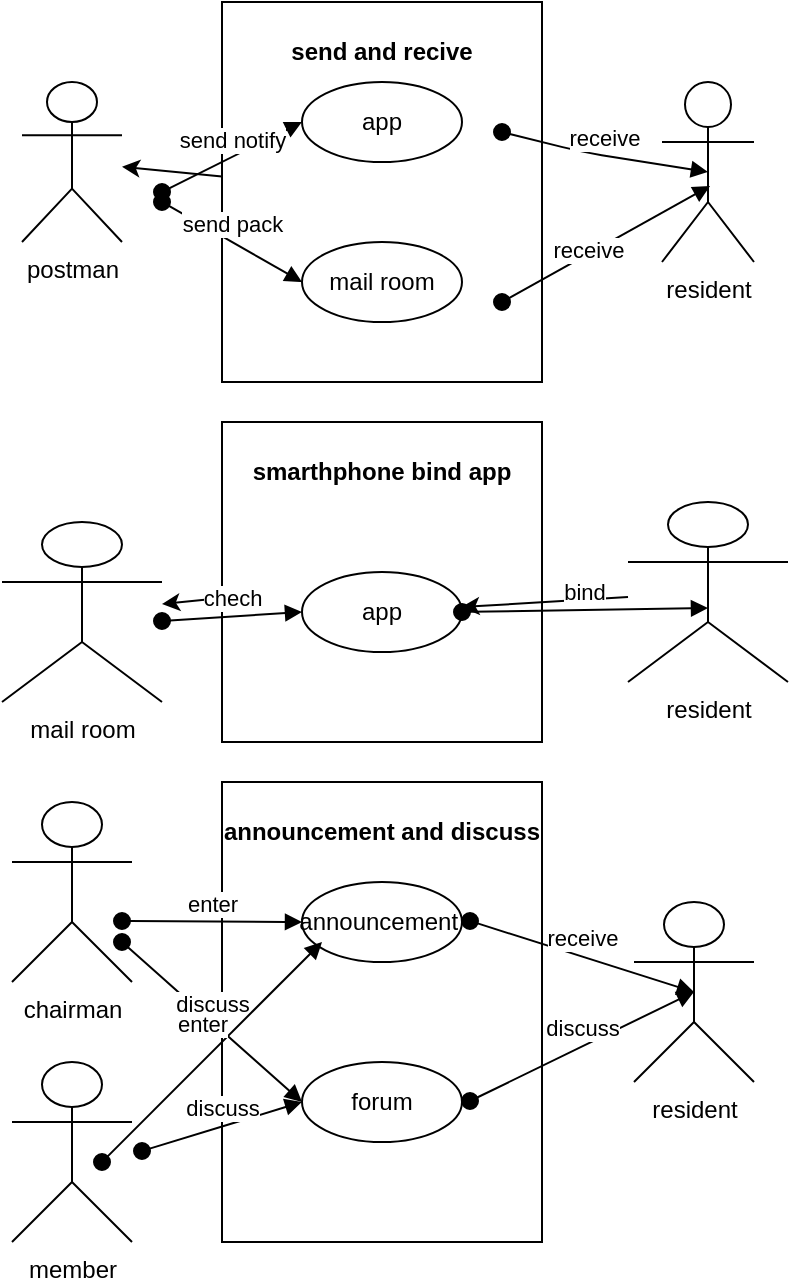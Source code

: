 <mxfile>
    <diagram id="BchvI7WIYb1rJNrYavdt" name="第1頁">
        <mxGraphModel dx="1130" dy="792" grid="1" gridSize="10" guides="1" tooltips="1" connect="1" arrows="1" fold="1" page="1" pageScale="1" pageWidth="827" pageHeight="1169" math="0" shadow="0">
            <root>
                <mxCell id="0"/>
                <mxCell id="1" parent="0"/>
                <mxCell id="21" value="" style="edgeStyle=none;html=1;" edge="1" parent="1" source="2" target="3">
                    <mxGeometry relative="1" as="geometry"/>
                </mxCell>
                <mxCell id="2" value="&lt;p style=&quot;margin:0px;margin-top:4px;text-align:center;&quot;&gt;&lt;br&gt;&lt;b&gt;send and recive&lt;/b&gt;&lt;/p&gt;&lt;p style=&quot;margin:0px;margin-top:4px;text-align:center;&quot;&gt;&lt;b&gt;&lt;br&gt;&lt;/b&gt;&lt;/p&gt;" style="verticalAlign=top;align=left;overflow=fill;fontSize=12;fontFamily=Helvetica;html=1;" vertex="1" parent="1">
                    <mxGeometry x="230" y="70" width="160" height="190" as="geometry"/>
                </mxCell>
                <mxCell id="3" value="postman" style="shape=umlActor;verticalLabelPosition=bottom;verticalAlign=top;html=1;" vertex="1" parent="1">
                    <mxGeometry x="130" y="110" width="50" height="80" as="geometry"/>
                </mxCell>
                <mxCell id="4" value="resident" style="shape=umlActor;verticalLabelPosition=bottom;verticalAlign=top;html=1;" vertex="1" parent="1">
                    <mxGeometry x="450" y="110" width="46" height="90" as="geometry"/>
                </mxCell>
                <mxCell id="6" value="app" style="ellipse;whiteSpace=wrap;html=1;" vertex="1" parent="1">
                    <mxGeometry x="270" y="110" width="80" height="40" as="geometry"/>
                </mxCell>
                <mxCell id="7" value="mail room" style="ellipse;whiteSpace=wrap;html=1;" vertex="1" parent="1">
                    <mxGeometry x="270" y="190" width="80" height="40" as="geometry"/>
                </mxCell>
                <mxCell id="8" value="send notify" style="html=1;verticalAlign=bottom;startArrow=oval;startFill=1;endArrow=block;startSize=8;entryX=0;entryY=0.5;entryDx=0;entryDy=0;" edge="1" parent="1" target="6">
                    <mxGeometry width="60" relative="1" as="geometry">
                        <mxPoint x="200" y="165" as="sourcePoint"/>
                        <mxPoint x="260" y="135" as="targetPoint"/>
                    </mxGeometry>
                </mxCell>
                <mxCell id="11" value="send pack" style="html=1;verticalAlign=bottom;startArrow=oval;startFill=1;endArrow=block;startSize=8;" edge="1" parent="1">
                    <mxGeometry width="60" relative="1" as="geometry">
                        <mxPoint x="200" y="170" as="sourcePoint"/>
                        <mxPoint x="270" y="210" as="targetPoint"/>
                    </mxGeometry>
                </mxCell>
                <mxCell id="12" value="receive" style="html=1;verticalAlign=bottom;startArrow=oval;startFill=1;endArrow=block;startSize=8;entryX=0.5;entryY=0.5;entryDx=0;entryDy=0;entryPerimeter=0;" edge="1" parent="1" target="4">
                    <mxGeometry width="60" relative="1" as="geometry">
                        <mxPoint x="370" y="135" as="sourcePoint"/>
                        <mxPoint x="430" y="165" as="targetPoint"/>
                        <Array as="points">
                            <mxPoint x="410" y="145"/>
                        </Array>
                    </mxGeometry>
                </mxCell>
                <mxCell id="13" value="receive" style="html=1;verticalAlign=bottom;startArrow=oval;startFill=1;endArrow=block;startSize=8;entryX=0.522;entryY=0.578;entryDx=0;entryDy=0;entryPerimeter=0;" edge="1" parent="1" target="4">
                    <mxGeometry x="-0.231" y="-6" width="60" relative="1" as="geometry">
                        <mxPoint x="370" y="220" as="sourcePoint"/>
                        <mxPoint x="440" y="180" as="targetPoint"/>
                        <mxPoint as="offset"/>
                    </mxGeometry>
                </mxCell>
                <mxCell id="19" value="" style="edgeStyle=none;html=1;" edge="1" parent="1" source="14" target="15">
                    <mxGeometry relative="1" as="geometry"/>
                </mxCell>
                <mxCell id="14" value="&lt;p style=&quot;margin:0px;margin-top:4px;text-align:center;&quot;&gt;&lt;br&gt;&lt;b&gt;smarthphone bind app&lt;/b&gt;&lt;/p&gt;" style="verticalAlign=top;align=left;overflow=fill;fontSize=12;fontFamily=Helvetica;html=1;" vertex="1" parent="1">
                    <mxGeometry x="230" y="280" width="160" height="160" as="geometry"/>
                </mxCell>
                <mxCell id="15" value="mail room" style="shape=umlActor;verticalLabelPosition=bottom;verticalAlign=top;html=1;" vertex="1" parent="1">
                    <mxGeometry x="120" y="330" width="80" height="90" as="geometry"/>
                </mxCell>
                <mxCell id="58" value="" style="edgeStyle=none;html=1;" edge="1" parent="1" source="16" target="17">
                    <mxGeometry relative="1" as="geometry"/>
                </mxCell>
                <mxCell id="16" value="resident" style="shape=umlActor;verticalLabelPosition=bottom;verticalAlign=top;html=1;" vertex="1" parent="1">
                    <mxGeometry x="433" y="320" width="80" height="90" as="geometry"/>
                </mxCell>
                <mxCell id="17" value="app" style="ellipse;whiteSpace=wrap;html=1;" vertex="1" parent="1">
                    <mxGeometry x="270" y="355" width="80" height="40" as="geometry"/>
                </mxCell>
                <mxCell id="18" value="chech" style="html=1;verticalAlign=bottom;startArrow=oval;startFill=1;endArrow=block;startSize=8;entryX=0;entryY=0.5;entryDx=0;entryDy=0;" edge="1" parent="1" target="17">
                    <mxGeometry width="60" relative="1" as="geometry">
                        <mxPoint x="200" y="379.5" as="sourcePoint"/>
                        <mxPoint x="260" y="379.5" as="targetPoint"/>
                    </mxGeometry>
                </mxCell>
                <mxCell id="20" value="bind" style="html=1;verticalAlign=bottom;startArrow=oval;startFill=1;endArrow=block;startSize=8;exitX=1;exitY=0.5;exitDx=0;exitDy=0;entryX=0.5;entryY=0.589;entryDx=0;entryDy=0;entryPerimeter=0;" edge="1" parent="1" source="17" target="16">
                    <mxGeometry width="60" relative="1" as="geometry">
                        <mxPoint x="370" y="379.5" as="sourcePoint"/>
                        <mxPoint x="430" y="379.5" as="targetPoint"/>
                    </mxGeometry>
                </mxCell>
                <mxCell id="22" value="&lt;p style=&quot;margin:0px;margin-top:4px;text-align:center;&quot;&gt;&lt;br&gt;&lt;b&gt;announcement and discuss&lt;/b&gt;&lt;/p&gt;" style="verticalAlign=top;align=left;overflow=fill;fontSize=12;fontFamily=Helvetica;html=1;" vertex="1" parent="1">
                    <mxGeometry x="230" y="460" width="160" height="230" as="geometry"/>
                </mxCell>
                <mxCell id="23" value="chairman" style="shape=umlActor;verticalLabelPosition=bottom;verticalAlign=top;html=1;" vertex="1" parent="1">
                    <mxGeometry x="125" y="470" width="60" height="90" as="geometry"/>
                </mxCell>
                <mxCell id="24" value="member" style="shape=umlActor;verticalLabelPosition=bottom;verticalAlign=top;html=1;" vertex="1" parent="1">
                    <mxGeometry x="125" y="600" width="60" height="90" as="geometry"/>
                </mxCell>
                <mxCell id="25" value="resident" style="shape=umlActor;verticalLabelPosition=bottom;verticalAlign=top;html=1;" vertex="1" parent="1">
                    <mxGeometry x="436" y="520" width="60" height="90" as="geometry"/>
                </mxCell>
                <mxCell id="27" value="announcement&amp;nbsp;" style="ellipse;whiteSpace=wrap;html=1;" vertex="1" parent="1">
                    <mxGeometry x="270" y="510" width="80" height="40" as="geometry"/>
                </mxCell>
                <mxCell id="29" value="forum" style="ellipse;whiteSpace=wrap;html=1;" vertex="1" parent="1">
                    <mxGeometry x="270" y="600" width="80" height="40" as="geometry"/>
                </mxCell>
                <mxCell id="33" value="receive" style="html=1;verticalAlign=bottom;startArrow=oval;startFill=1;endArrow=block;startSize=8;entryX=0.5;entryY=0.5;entryDx=0;entryDy=0;entryPerimeter=0;" edge="1" parent="1" target="25">
                    <mxGeometry width="60" relative="1" as="geometry">
                        <mxPoint x="354" y="529.5" as="sourcePoint"/>
                        <mxPoint x="414" y="529.5" as="targetPoint"/>
                    </mxGeometry>
                </mxCell>
                <mxCell id="40" value="discuss" style="html=1;verticalAlign=bottom;startArrow=oval;startFill=1;endArrow=block;startSize=8;entryX=0.5;entryY=0.5;entryDx=0;entryDy=0;entryPerimeter=0;" edge="1" parent="1" target="25">
                    <mxGeometry width="60" relative="1" as="geometry">
                        <mxPoint x="354" y="619.5" as="sourcePoint"/>
                        <mxPoint x="414" y="619.5" as="targetPoint"/>
                    </mxGeometry>
                </mxCell>
                <mxCell id="41" value="enter" style="html=1;verticalAlign=bottom;startArrow=oval;startFill=1;endArrow=block;startSize=8;entryX=0;entryY=0.5;entryDx=0;entryDy=0;" edge="1" parent="1" target="27">
                    <mxGeometry width="60" relative="1" as="geometry">
                        <mxPoint x="180" y="529.5" as="sourcePoint"/>
                        <mxPoint x="240" y="529.5" as="targetPoint"/>
                    </mxGeometry>
                </mxCell>
                <mxCell id="48" value="discuss" style="html=1;verticalAlign=bottom;startArrow=oval;startFill=1;endArrow=block;startSize=8;entryX=0;entryY=0.5;entryDx=0;entryDy=0;" edge="1" parent="1" target="29">
                    <mxGeometry width="60" relative="1" as="geometry">
                        <mxPoint x="190" y="644.5" as="sourcePoint"/>
                        <mxPoint x="250" y="644.5" as="targetPoint"/>
                    </mxGeometry>
                </mxCell>
                <mxCell id="49" value="discuss" style="html=1;verticalAlign=bottom;startArrow=oval;startFill=1;endArrow=block;startSize=8;entryX=0;entryY=0.5;entryDx=0;entryDy=0;" edge="1" parent="1" target="29">
                    <mxGeometry width="60" relative="1" as="geometry">
                        <mxPoint x="180" y="540" as="sourcePoint"/>
                        <mxPoint x="240" y="540" as="targetPoint"/>
                    </mxGeometry>
                </mxCell>
                <mxCell id="57" value="enter" style="html=1;verticalAlign=bottom;startArrow=oval;startFill=1;endArrow=block;startSize=8;" edge="1" parent="1">
                    <mxGeometry y="7" width="60" relative="1" as="geometry">
                        <mxPoint x="170" y="650" as="sourcePoint"/>
                        <mxPoint x="280" y="540" as="targetPoint"/>
                        <mxPoint as="offset"/>
                    </mxGeometry>
                </mxCell>
            </root>
        </mxGraphModel>
    </diagram>
</mxfile>